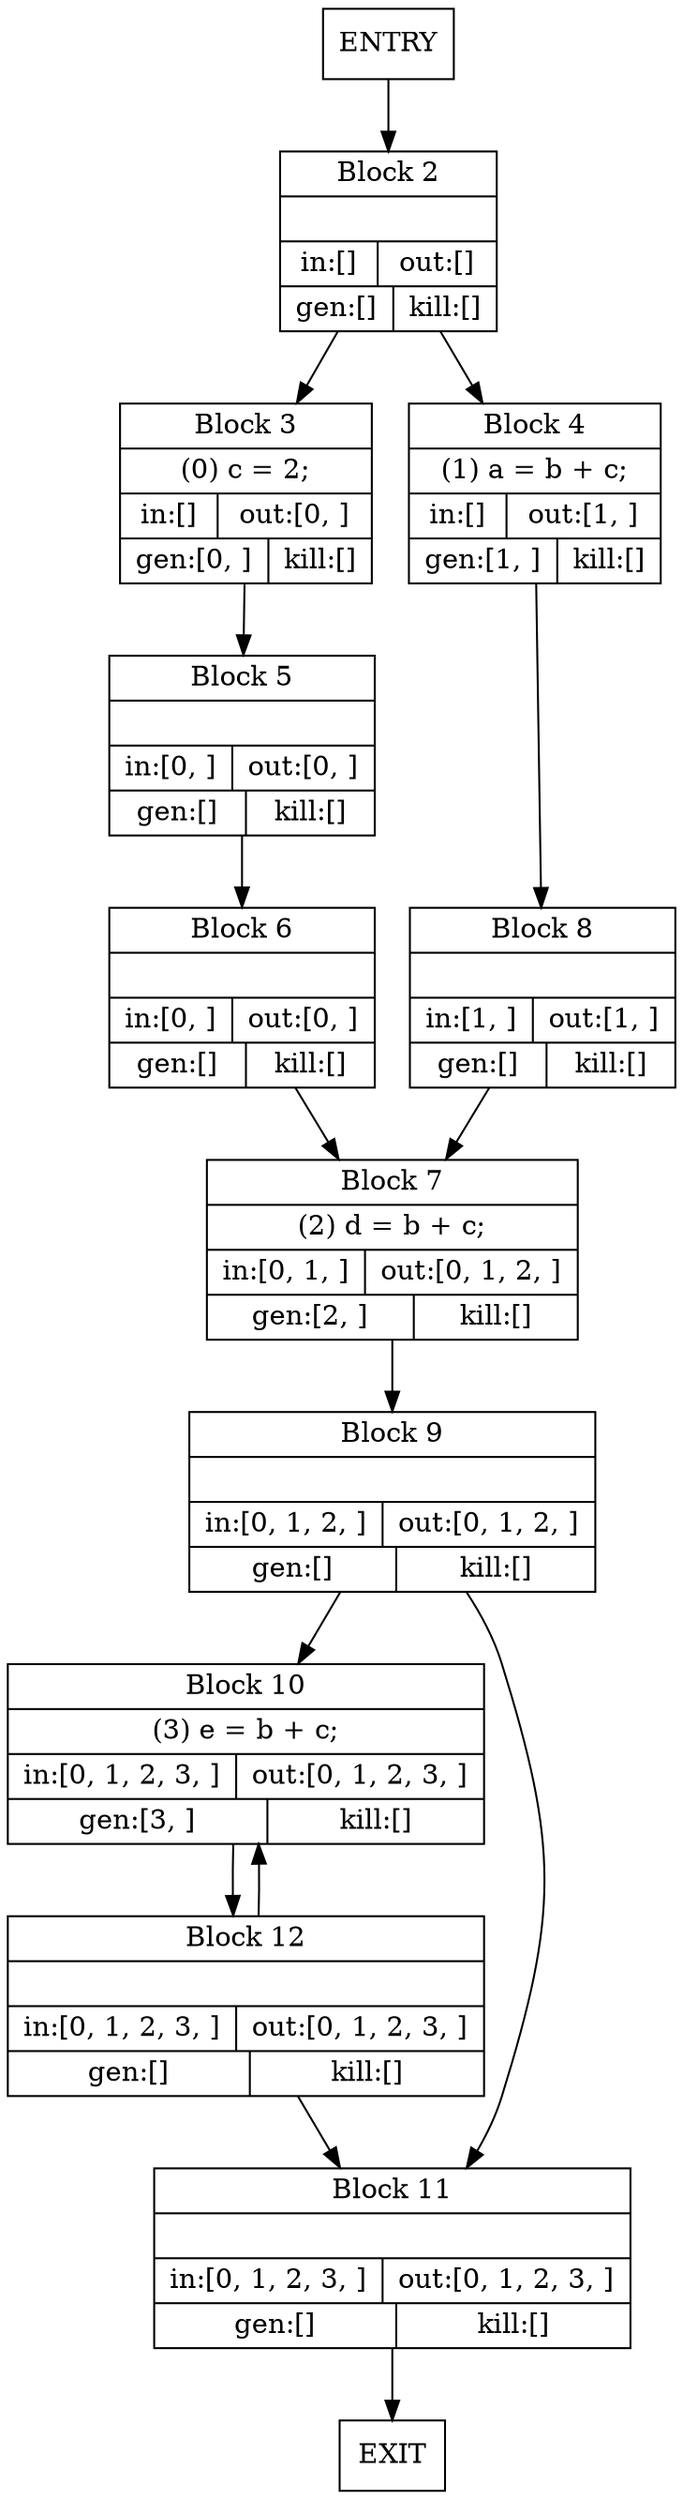 digraph {
node [shape=record];
0 [label="ENTRY"];
1 [label="EXIT"];
2 [label=<{Block 2||{in:[]|out:[]}|{gen:[]|kill:[]}}>];
3 [label=<{Block 3|(0) c = 2;|{in:[]|out:[0, ]}|{gen:[0, ]|kill:[]}}>];
4 [label=<{Block 4|(1) a = b + c;|{in:[]|out:[1, ]}|{gen:[1, ]|kill:[]}}>];
5 [label=<{Block 5||{in:[0, ]|out:[0, ]}|{gen:[]|kill:[]}}>];
6 [label=<{Block 6||{in:[0, ]|out:[0, ]}|{gen:[]|kill:[]}}>];
7 [label=<{Block 7|(2) d = b + c;|{in:[0, 1, ]|out:[0, 1, 2, ]}|{gen:[2, ]|kill:[]}}>];
8 [label=<{Block 8||{in:[1, ]|out:[1, ]}|{gen:[]|kill:[]}}>];
9 [label=<{Block 9||{in:[0, 1, 2, ]|out:[0, 1, 2, ]}|{gen:[]|kill:[]}}>];
10 [label=<{Block 10|(3) e = b + c;|{in:[0, 1, 2, 3, ]|out:[0, 1, 2, 3, ]}|{gen:[3, ]|kill:[]}}>];
11 [label=<{Block 11||{in:[0, 1, 2, 3, ]|out:[0, 1, 2, 3, ]}|{gen:[]|kill:[]}}>];
12 [label=<{Block 12||{in:[0, 1, 2, 3, ]|out:[0, 1, 2, 3, ]}|{gen:[]|kill:[]}}>];
0 -> 2;
2 -> 3;
2 -> 4;
3 -> 5;
4 -> 8;
5 -> 6;
6 -> 7;
7 -> 9;
8 -> 7;
9 -> 10;
9 -> 11;
10 -> 12;
11 -> 1;
12 -> 10;
12 -> 11;
}
